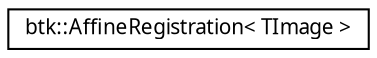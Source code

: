 digraph G
{
  edge [fontname="FreeSans.ttf",fontsize="10",labelfontname="FreeSans.ttf",labelfontsize="10"];
  node [fontname="FreeSans.ttf",fontsize="10",shape=record];
  rankdir=LR;
  Node1 [label="btk::AffineRegistration\< TImage \>",height=0.2,width=0.4,color="black", fillcolor="white", style="filled",URL="$classbtk_1_1_affine_registration.html",tooltip="Describe the class briefly here."];
}
